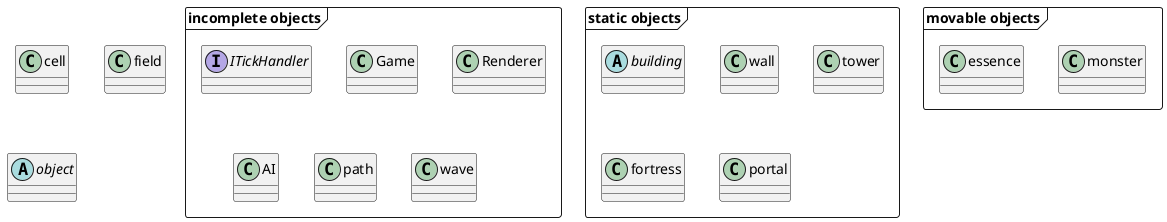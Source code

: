 @startuml

class cell
class field
abstract class object

package "incomplete objects" <<Frame>> {
    interface ITickHandler
    class Game
    class Renderer
    class AI
    class path
    class wave
}

package "static objects" <<Frame>> {
    abstract class building
    class wall
    class tower
    class fortress
    class portal
}

package "movable objects" <<Frame>> {
    class monster
    class essence
}

@enduml